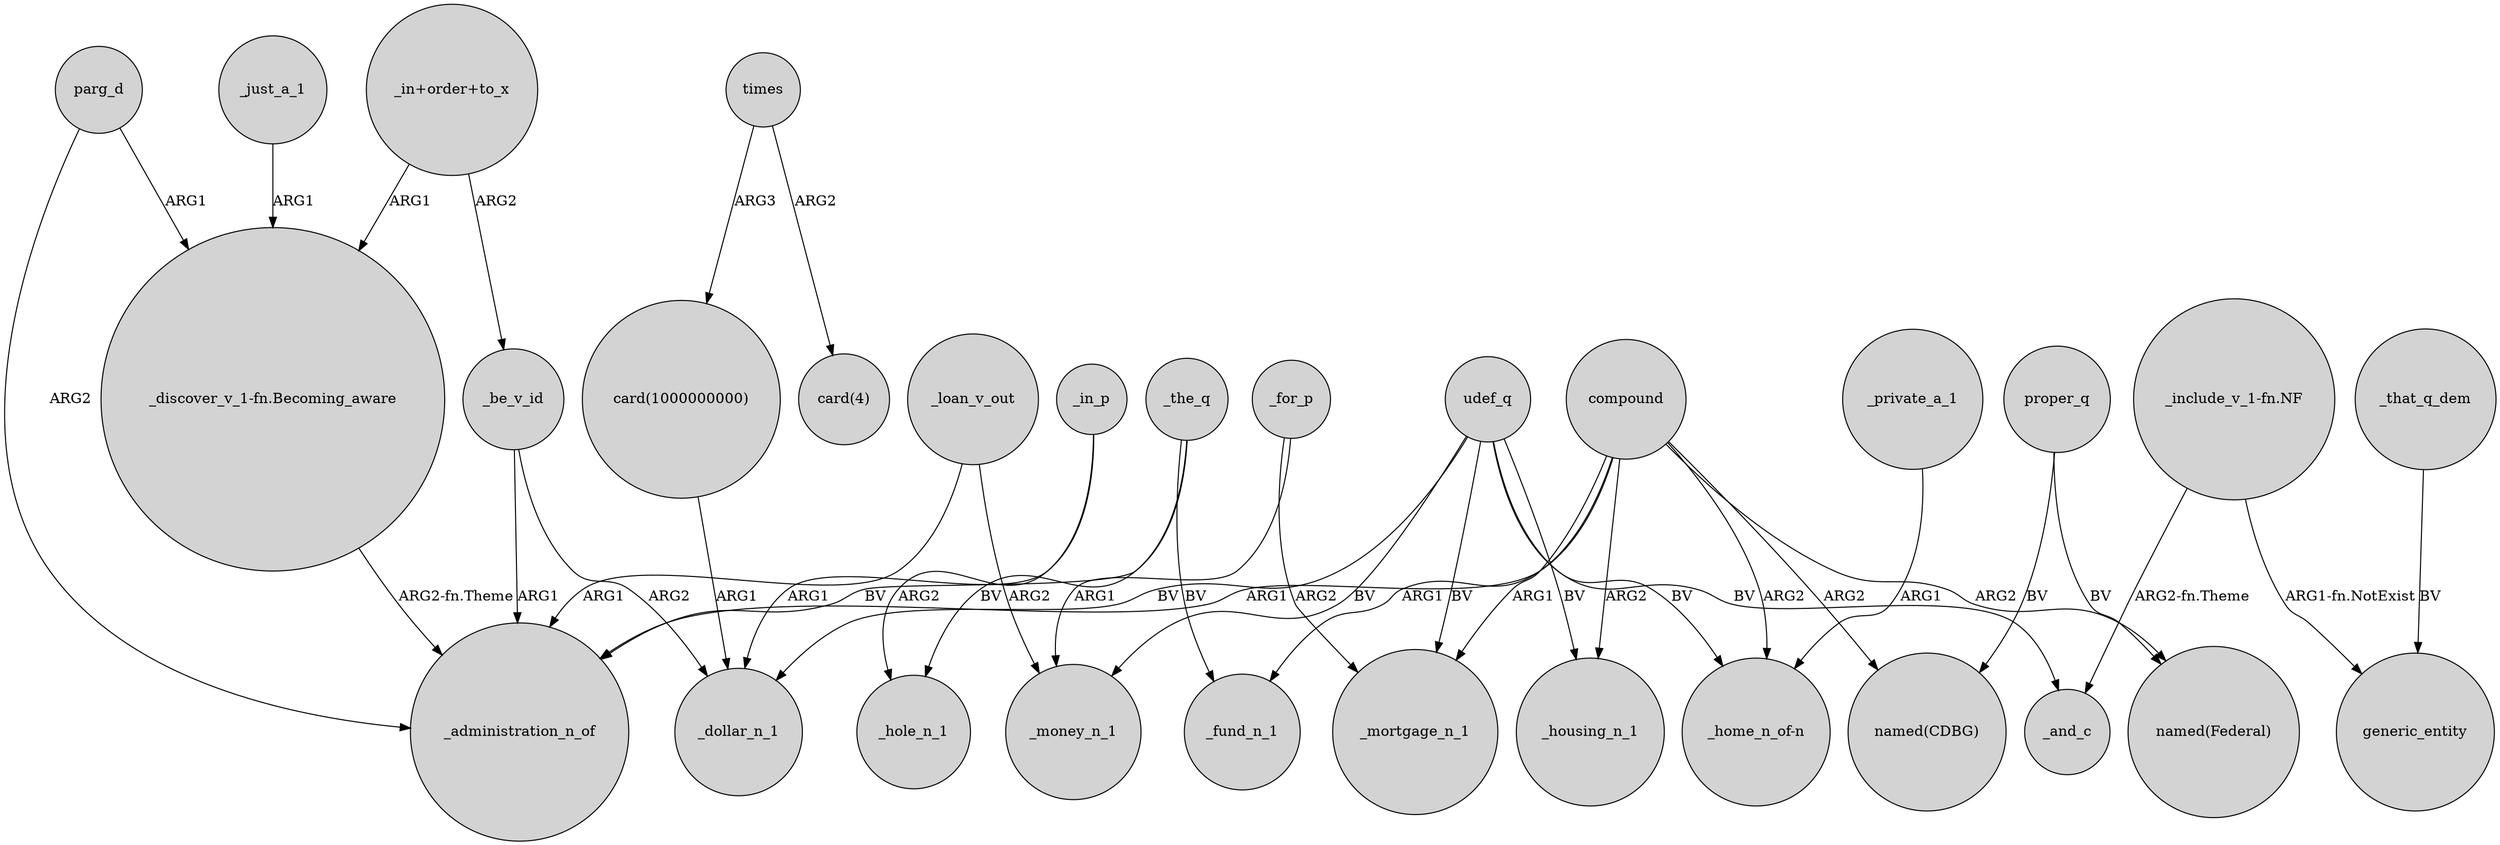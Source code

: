 digraph {
	node [shape=circle style=filled]
	udef_q -> _money_n_1 [label=BV]
	udef_q -> _mortgage_n_1 [label=BV]
	_that_q_dem -> generic_entity [label=BV]
	udef_q -> _housing_n_1 [label=BV]
	compound -> _administration_n_of [label=ARG1]
	udef_q -> "_home_n_of-n" [label=BV]
	"_in+order+to_x" -> "_discover_v_1-fn.Becoming_aware" [label=ARG1]
	proper_q -> "named(CDBG)" [label=BV]
	_for_p -> _money_n_1 [label=ARG1]
	_just_a_1 -> "_discover_v_1-fn.Becoming_aware" [label=ARG1]
	_the_q -> _fund_n_1 [label=BV]
	"_discover_v_1-fn.Becoming_aware" -> _administration_n_of [label="ARG2-fn.Theme"]
	times -> "card(1000000000)" [label=ARG3]
	_be_v_id -> _dollar_n_1 [label=ARG2]
	compound -> _mortgage_n_1 [label=ARG1]
	times -> "card(4)" [label=ARG2]
	parg_d -> _administration_n_of [label=ARG2]
	_be_v_id -> _administration_n_of [label=ARG1]
	_loan_v_out -> _money_n_1 [label=ARG2]
	_in_p -> _hole_n_1 [label=ARG2]
	_loan_v_out -> _administration_n_of [label=ARG1]
	_private_a_1 -> "_home_n_of-n" [label=ARG1]
	"_include_v_1-fn.NF" -> generic_entity [label="ARG1-fn.NotExist"]
	_for_p -> _mortgage_n_1 [label=ARG2]
	"_include_v_1-fn.NF" -> _and_c [label="ARG2-fn.Theme"]
	proper_q -> "named(Federal)" [label=BV]
	"_in+order+to_x" -> _be_v_id [label=ARG2]
	parg_d -> "_discover_v_1-fn.Becoming_aware" [label=ARG1]
	compound -> _housing_n_1 [label=ARG2]
	_in_p -> _dollar_n_1 [label=ARG1]
	compound -> "_home_n_of-n" [label=ARG2]
	udef_q -> _dollar_n_1 [label=BV]
	compound -> "named(CDBG)" [label=ARG2]
	"card(1000000000)" -> _dollar_n_1 [label=ARG1]
	_the_q -> _administration_n_of [label=BV]
	_the_q -> _hole_n_1 [label=BV]
	udef_q -> _and_c [label=BV]
	compound -> "named(Federal)" [label=ARG2]
	compound -> _fund_n_1 [label=ARG1]
}
